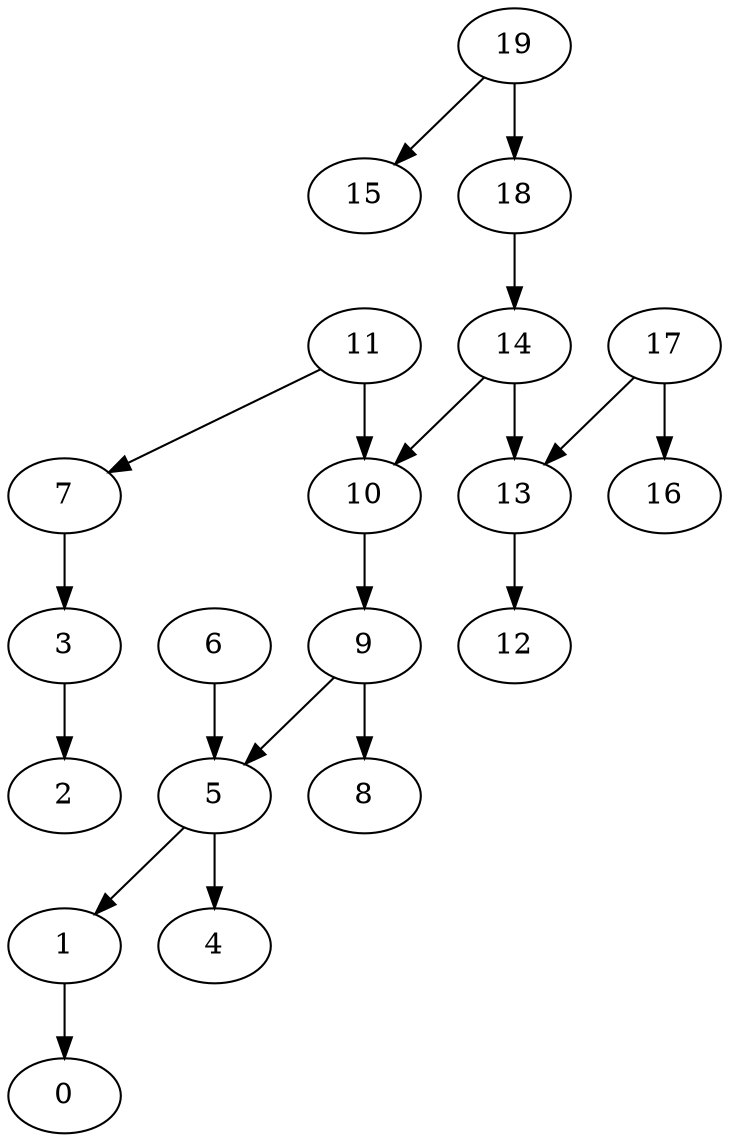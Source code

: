 digraph Grid_columns_5_rows_4_kruskalI {
"0";
"1";
"2";
"3";
"4";
"5";
"6";
"7";
"8";
"9";
"10";
"11";
"12";
"13";
"14";
"15";
"16";
"17";
"18";
"19";
"19" -> "18" [weight=26];
"5" -> "4" [weight=25];
"11" -> "10" [weight=23];
"5" -> "1" [weight=23];
"6" -> "5" [weight=23];
"14" -> "10" [weight=20];
"10" -> "9" [weight=15];
"17" -> "16" [weight=11];
"7" -> "3" [weight=11];
"9" -> "8" [weight=10];
"1" -> "0" [weight=9];
"3" -> "2" [weight=9];
"19" -> "15" [weight=8];
"13" -> "12" [weight=5];
"14" -> "13" [weight=5];
"18" -> "14" [weight=5];
"11" -> "7" [weight=3];
"9" -> "5" [weight=2];
"17" -> "13" [weight=1];
}